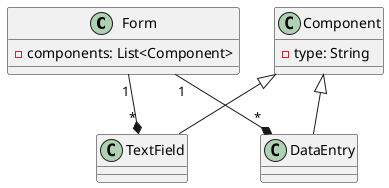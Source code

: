 @startuml
class Form {
  - components: List<Component>
}

class Component {
  - type: String
}

class TextField extends Component {}
class DataEntry extends Component {}

Form "1" --* "*" TextField
Form "1" --* "*" DataEntry
@enduml